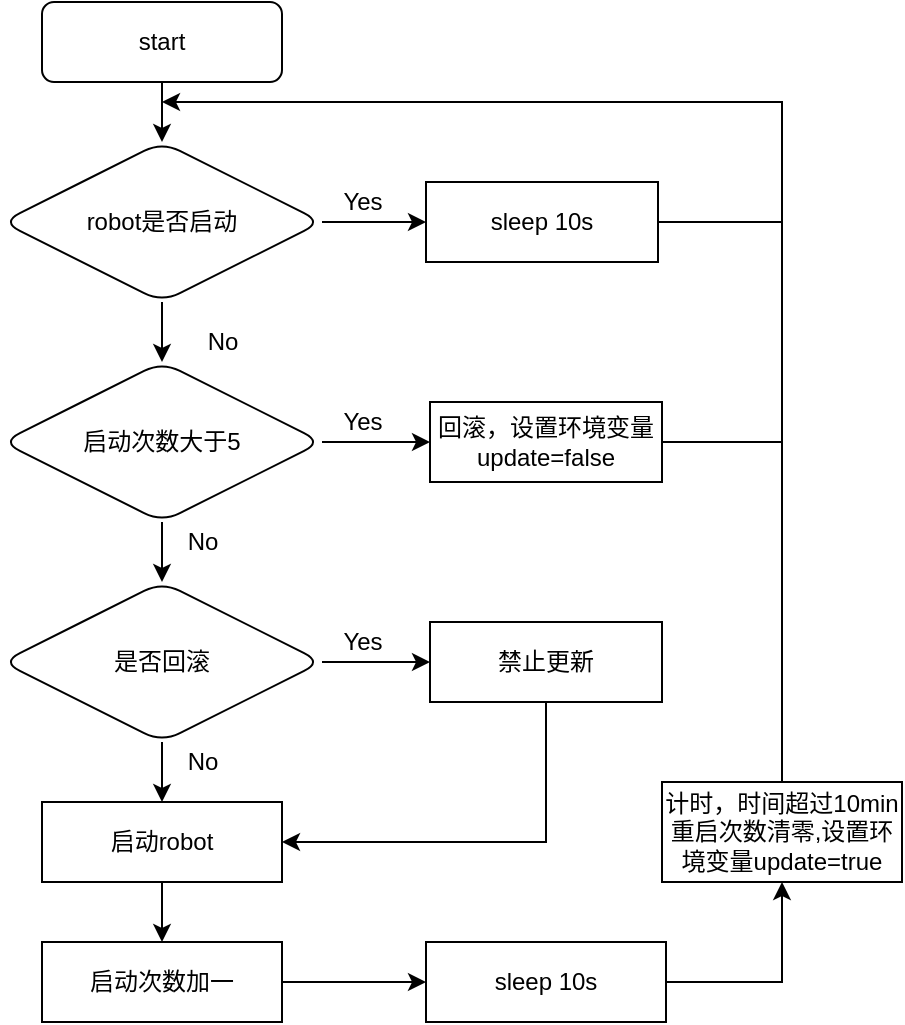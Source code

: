 <mxfile version="15.2.7" type="github">
  <diagram id="C5RBs43oDa-KdzZeNtuy" name="Page-1">
    <mxGraphModel dx="1422" dy="762" grid="1" gridSize="10" guides="1" tooltips="1" connect="1" arrows="1" fold="1" page="1" pageScale="1" pageWidth="827" pageHeight="1169" math="0" shadow="0">
      <root>
        <mxCell id="WIyWlLk6GJQsqaUBKTNV-0" />
        <mxCell id="WIyWlLk6GJQsqaUBKTNV-1" parent="WIyWlLk6GJQsqaUBKTNV-0" />
        <mxCell id="oXt7-eK3U-jaSbHWYgQf-13" value="" style="edgeStyle=orthogonalEdgeStyle;rounded=0;orthogonalLoop=1;jettySize=auto;html=1;entryX=0.5;entryY=0;entryDx=0;entryDy=0;" edge="1" parent="WIyWlLk6GJQsqaUBKTNV-1" source="WIyWlLk6GJQsqaUBKTNV-3" target="oXt7-eK3U-jaSbHWYgQf-14">
          <mxGeometry relative="1" as="geometry">
            <mxPoint x="220" y="140" as="targetPoint" />
          </mxGeometry>
        </mxCell>
        <mxCell id="WIyWlLk6GJQsqaUBKTNV-3" value="start" style="rounded=1;whiteSpace=wrap;html=1;fontSize=12;glass=0;strokeWidth=1;shadow=0;" parent="WIyWlLk6GJQsqaUBKTNV-1" vertex="1">
          <mxGeometry x="160" y="80" width="120" height="40" as="geometry" />
        </mxCell>
        <mxCell id="oXt7-eK3U-jaSbHWYgQf-46" value="" style="edgeStyle=orthogonalEdgeStyle;rounded=0;orthogonalLoop=1;jettySize=auto;html=1;" edge="1" parent="WIyWlLk6GJQsqaUBKTNV-1" source="oXt7-eK3U-jaSbHWYgQf-2" target="oXt7-eK3U-jaSbHWYgQf-21">
          <mxGeometry relative="1" as="geometry" />
        </mxCell>
        <mxCell id="oXt7-eK3U-jaSbHWYgQf-49" value="" style="edgeStyle=orthogonalEdgeStyle;rounded=0;orthogonalLoop=1;jettySize=auto;html=1;" edge="1" parent="WIyWlLk6GJQsqaUBKTNV-1" source="oXt7-eK3U-jaSbHWYgQf-2" target="oXt7-eK3U-jaSbHWYgQf-48">
          <mxGeometry relative="1" as="geometry" />
        </mxCell>
        <mxCell id="oXt7-eK3U-jaSbHWYgQf-2" value="启动次数大于5" style="rhombus;whiteSpace=wrap;html=1;rounded=1;shadow=0;strokeWidth=1;glass=0;" vertex="1" parent="WIyWlLk6GJQsqaUBKTNV-1">
          <mxGeometry x="140" y="260" width="160" height="80" as="geometry" />
        </mxCell>
        <mxCell id="oXt7-eK3U-jaSbHWYgQf-5" value="Yes" style="text;html=1;align=center;verticalAlign=middle;resizable=0;points=[];autosize=1;strokeColor=none;fillColor=none;" vertex="1" parent="WIyWlLk6GJQsqaUBKTNV-1">
          <mxGeometry x="300" y="280" width="40" height="20" as="geometry" />
        </mxCell>
        <mxCell id="oXt7-eK3U-jaSbHWYgQf-56" value="" style="edgeStyle=orthogonalEdgeStyle;rounded=0;orthogonalLoop=1;jettySize=auto;html=1;" edge="1" parent="WIyWlLk6GJQsqaUBKTNV-1" source="oXt7-eK3U-jaSbHWYgQf-8" target="oXt7-eK3U-jaSbHWYgQf-26">
          <mxGeometry relative="1" as="geometry" />
        </mxCell>
        <mxCell id="oXt7-eK3U-jaSbHWYgQf-8" value="启动robot" style="rounded=0;whiteSpace=wrap;html=1;" vertex="1" parent="WIyWlLk6GJQsqaUBKTNV-1">
          <mxGeometry x="160" y="480" width="120" height="40" as="geometry" />
        </mxCell>
        <mxCell id="oXt7-eK3U-jaSbHWYgQf-11" value="No" style="text;html=1;align=center;verticalAlign=middle;resizable=0;points=[];autosize=1;strokeColor=none;fillColor=none;" vertex="1" parent="WIyWlLk6GJQsqaUBKTNV-1">
          <mxGeometry x="225" y="340" width="30" height="20" as="geometry" />
        </mxCell>
        <mxCell id="oXt7-eK3U-jaSbHWYgQf-15" value="" style="edgeStyle=orthogonalEdgeStyle;rounded=0;orthogonalLoop=1;jettySize=auto;html=1;" edge="1" parent="WIyWlLk6GJQsqaUBKTNV-1" source="oXt7-eK3U-jaSbHWYgQf-14" target="oXt7-eK3U-jaSbHWYgQf-2">
          <mxGeometry relative="1" as="geometry" />
        </mxCell>
        <mxCell id="oXt7-eK3U-jaSbHWYgQf-65" value="" style="edgeStyle=orthogonalEdgeStyle;rounded=0;orthogonalLoop=1;jettySize=auto;html=1;" edge="1" parent="WIyWlLk6GJQsqaUBKTNV-1" source="oXt7-eK3U-jaSbHWYgQf-14" target="oXt7-eK3U-jaSbHWYgQf-63">
          <mxGeometry relative="1" as="geometry" />
        </mxCell>
        <mxCell id="oXt7-eK3U-jaSbHWYgQf-14" value="robot是否启动" style="rhombus;whiteSpace=wrap;html=1;rounded=1;shadow=0;strokeWidth=1;glass=0;" vertex="1" parent="WIyWlLk6GJQsqaUBKTNV-1">
          <mxGeometry x="140" y="150" width="160" height="80" as="geometry" />
        </mxCell>
        <mxCell id="oXt7-eK3U-jaSbHWYgQf-16" value="No" style="text;html=1;align=center;verticalAlign=middle;resizable=0;points=[];autosize=1;strokeColor=none;fillColor=none;" vertex="1" parent="WIyWlLk6GJQsqaUBKTNV-1">
          <mxGeometry x="235" y="240" width="30" height="20" as="geometry" />
        </mxCell>
        <mxCell id="oXt7-eK3U-jaSbHWYgQf-22" style="edgeStyle=orthogonalEdgeStyle;rounded=0;orthogonalLoop=1;jettySize=auto;html=1;exitX=1;exitY=0.5;exitDx=0;exitDy=0;" edge="1" parent="WIyWlLk6GJQsqaUBKTNV-1" source="oXt7-eK3U-jaSbHWYgQf-21">
          <mxGeometry relative="1" as="geometry">
            <mxPoint x="220" y="130" as="targetPoint" />
            <Array as="points">
              <mxPoint x="530" y="300" />
              <mxPoint x="530" y="130" />
            </Array>
          </mxGeometry>
        </mxCell>
        <mxCell id="oXt7-eK3U-jaSbHWYgQf-21" value="回滚，设置环境变量update=false" style="rounded=0;whiteSpace=wrap;html=1;" vertex="1" parent="WIyWlLk6GJQsqaUBKTNV-1">
          <mxGeometry x="354" y="280" width="116" height="40" as="geometry" />
        </mxCell>
        <mxCell id="oXt7-eK3U-jaSbHWYgQf-36" value="" style="edgeStyle=orthogonalEdgeStyle;rounded=0;orthogonalLoop=1;jettySize=auto;html=1;" edge="1" parent="WIyWlLk6GJQsqaUBKTNV-1" source="oXt7-eK3U-jaSbHWYgQf-26" target="oXt7-eK3U-jaSbHWYgQf-35">
          <mxGeometry relative="1" as="geometry" />
        </mxCell>
        <mxCell id="oXt7-eK3U-jaSbHWYgQf-26" value="启动次数加一" style="rounded=0;whiteSpace=wrap;html=1;" vertex="1" parent="WIyWlLk6GJQsqaUBKTNV-1">
          <mxGeometry x="160" y="550" width="120" height="40" as="geometry" />
        </mxCell>
        <mxCell id="oXt7-eK3U-jaSbHWYgQf-32" value="计时，时间超过10min重启次数清零,设置环境变量update=true" style="rounded=0;whiteSpace=wrap;html=1;" vertex="1" parent="WIyWlLk6GJQsqaUBKTNV-1">
          <mxGeometry x="470" y="470" width="120" height="50" as="geometry" />
        </mxCell>
        <mxCell id="oXt7-eK3U-jaSbHWYgQf-38" style="edgeStyle=orthogonalEdgeStyle;rounded=0;orthogonalLoop=1;jettySize=auto;html=1;exitX=1;exitY=0.5;exitDx=0;exitDy=0;entryX=0.5;entryY=1;entryDx=0;entryDy=0;" edge="1" parent="WIyWlLk6GJQsqaUBKTNV-1" source="oXt7-eK3U-jaSbHWYgQf-35" target="oXt7-eK3U-jaSbHWYgQf-32">
          <mxGeometry relative="1" as="geometry" />
        </mxCell>
        <mxCell id="oXt7-eK3U-jaSbHWYgQf-35" value="sleep 10s" style="rounded=0;whiteSpace=wrap;html=1;" vertex="1" parent="WIyWlLk6GJQsqaUBKTNV-1">
          <mxGeometry x="352" y="550" width="120" height="40" as="geometry" />
        </mxCell>
        <mxCell id="oXt7-eK3U-jaSbHWYgQf-41" value="" style="endArrow=none;html=1;exitX=0.5;exitY=0;exitDx=0;exitDy=0;" edge="1" parent="WIyWlLk6GJQsqaUBKTNV-1" source="oXt7-eK3U-jaSbHWYgQf-32">
          <mxGeometry width="50" height="50" relative="1" as="geometry">
            <mxPoint x="480" y="350" as="sourcePoint" />
            <mxPoint x="530" y="300" as="targetPoint" />
          </mxGeometry>
        </mxCell>
        <mxCell id="oXt7-eK3U-jaSbHWYgQf-43" value="" style="endArrow=none;html=1;exitX=1;exitY=0.5;exitDx=0;exitDy=0;" edge="1" parent="WIyWlLk6GJQsqaUBKTNV-1" source="oXt7-eK3U-jaSbHWYgQf-14">
          <mxGeometry width="50" height="50" relative="1" as="geometry">
            <mxPoint x="300" y="190" as="sourcePoint" />
            <mxPoint x="300" y="190" as="targetPoint" />
          </mxGeometry>
        </mxCell>
        <mxCell id="oXt7-eK3U-jaSbHWYgQf-44" value="Yes" style="text;html=1;align=center;verticalAlign=middle;resizable=0;points=[];autosize=1;strokeColor=none;fillColor=none;" vertex="1" parent="WIyWlLk6GJQsqaUBKTNV-1">
          <mxGeometry x="300" y="170" width="40" height="20" as="geometry" />
        </mxCell>
        <mxCell id="oXt7-eK3U-jaSbHWYgQf-55" style="edgeStyle=orthogonalEdgeStyle;rounded=0;orthogonalLoop=1;jettySize=auto;html=1;exitX=0.5;exitY=1;exitDx=0;exitDy=0;entryX=0.5;entryY=0;entryDx=0;entryDy=0;" edge="1" parent="WIyWlLk6GJQsqaUBKTNV-1" source="oXt7-eK3U-jaSbHWYgQf-48" target="oXt7-eK3U-jaSbHWYgQf-8">
          <mxGeometry relative="1" as="geometry">
            <mxPoint x="220" y="470" as="targetPoint" />
          </mxGeometry>
        </mxCell>
        <mxCell id="oXt7-eK3U-jaSbHWYgQf-58" value="" style="edgeStyle=orthogonalEdgeStyle;rounded=0;orthogonalLoop=1;jettySize=auto;html=1;" edge="1" parent="WIyWlLk6GJQsqaUBKTNV-1" source="oXt7-eK3U-jaSbHWYgQf-48" target="oXt7-eK3U-jaSbHWYgQf-57">
          <mxGeometry relative="1" as="geometry" />
        </mxCell>
        <mxCell id="oXt7-eK3U-jaSbHWYgQf-48" value="是否回滚" style="rhombus;whiteSpace=wrap;html=1;rounded=1;shadow=0;strokeWidth=1;glass=0;" vertex="1" parent="WIyWlLk6GJQsqaUBKTNV-1">
          <mxGeometry x="140" y="370" width="160" height="80" as="geometry" />
        </mxCell>
        <mxCell id="oXt7-eK3U-jaSbHWYgQf-59" style="edgeStyle=orthogonalEdgeStyle;rounded=0;orthogonalLoop=1;jettySize=auto;html=1;exitX=0.5;exitY=1;exitDx=0;exitDy=0;entryX=1;entryY=0.5;entryDx=0;entryDy=0;" edge="1" parent="WIyWlLk6GJQsqaUBKTNV-1" source="oXt7-eK3U-jaSbHWYgQf-57" target="oXt7-eK3U-jaSbHWYgQf-8">
          <mxGeometry relative="1" as="geometry" />
        </mxCell>
        <mxCell id="oXt7-eK3U-jaSbHWYgQf-57" value="禁止更新" style="rounded=0;whiteSpace=wrap;html=1;" vertex="1" parent="WIyWlLk6GJQsqaUBKTNV-1">
          <mxGeometry x="354" y="390" width="116" height="40" as="geometry" />
        </mxCell>
        <mxCell id="oXt7-eK3U-jaSbHWYgQf-60" value="Yes" style="text;html=1;align=center;verticalAlign=middle;resizable=0;points=[];autosize=1;strokeColor=none;fillColor=none;" vertex="1" parent="WIyWlLk6GJQsqaUBKTNV-1">
          <mxGeometry x="300" y="390" width="40" height="20" as="geometry" />
        </mxCell>
        <mxCell id="oXt7-eK3U-jaSbHWYgQf-62" value="No" style="text;html=1;align=center;verticalAlign=middle;resizable=0;points=[];autosize=1;strokeColor=none;fillColor=none;" vertex="1" parent="WIyWlLk6GJQsqaUBKTNV-1">
          <mxGeometry x="225" y="450" width="30" height="20" as="geometry" />
        </mxCell>
        <mxCell id="oXt7-eK3U-jaSbHWYgQf-63" value="sleep 10s" style="rounded=0;whiteSpace=wrap;html=1;" vertex="1" parent="WIyWlLk6GJQsqaUBKTNV-1">
          <mxGeometry x="352" y="170" width="116" height="40" as="geometry" />
        </mxCell>
        <mxCell id="oXt7-eK3U-jaSbHWYgQf-66" value="" style="endArrow=none;html=1;exitX=1;exitY=0.5;exitDx=0;exitDy=0;" edge="1" parent="WIyWlLk6GJQsqaUBKTNV-1" source="oXt7-eK3U-jaSbHWYgQf-63">
          <mxGeometry width="50" height="50" relative="1" as="geometry">
            <mxPoint x="490" y="240" as="sourcePoint" />
            <mxPoint x="530" y="190" as="targetPoint" />
          </mxGeometry>
        </mxCell>
      </root>
    </mxGraphModel>
  </diagram>
</mxfile>
